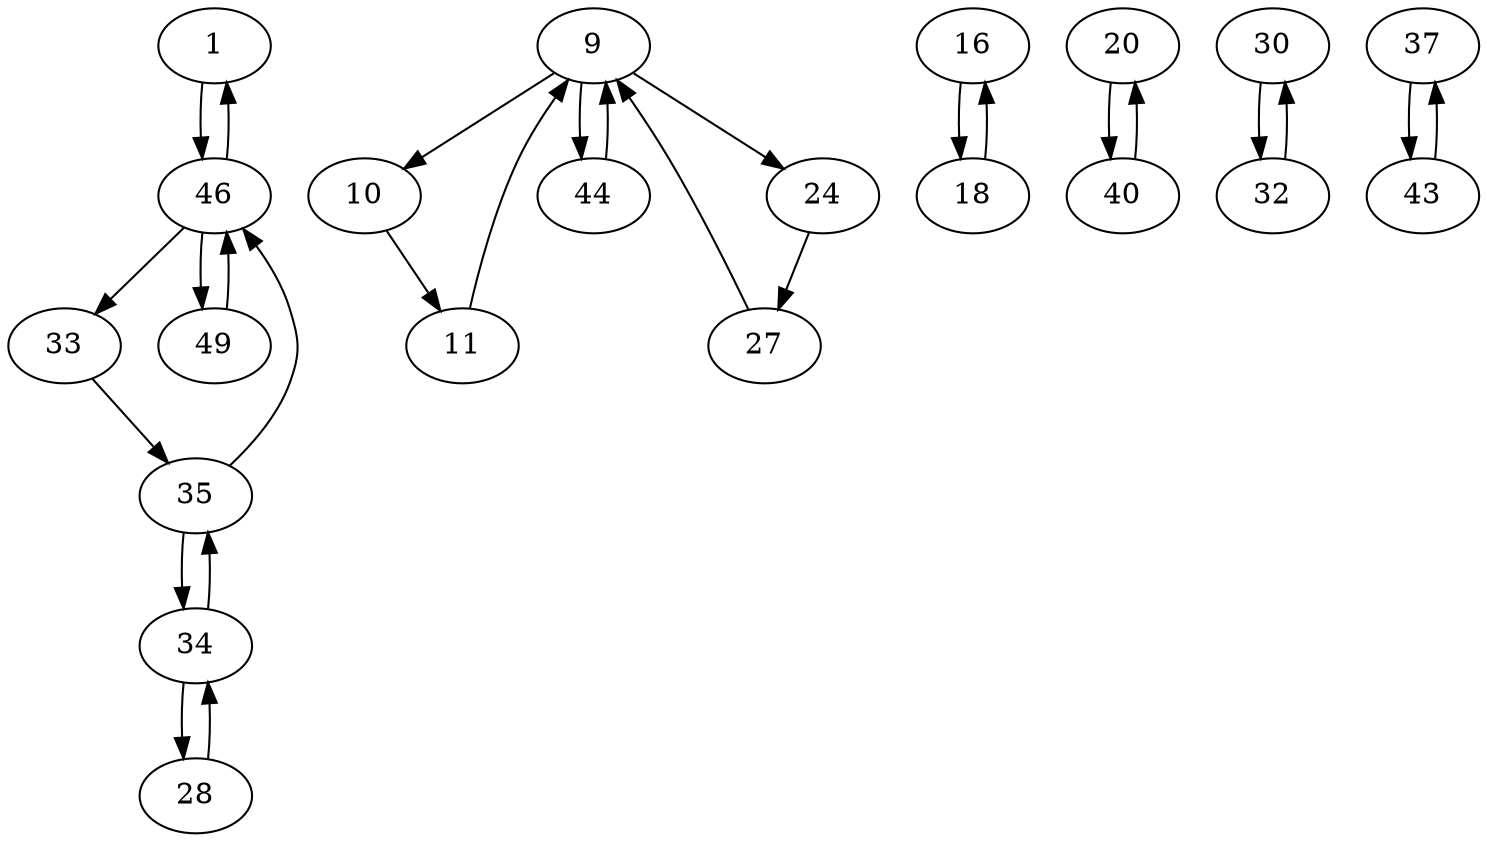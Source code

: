 digraph G {
  1 -> 46;
  9 -> 10;
  9 -> 24;
  9 -> 44;
  10 -> 11;
  11 -> 9;
  16 -> 18;
  18 -> 16;
  20 -> 40;
  24 -> 27;
  27 -> 9;
  28 -> 34;
  30 -> 32;
  32 -> 30;
  33 -> 35;
  34 -> 28;
  34 -> 35;
  35 -> 34;
  35 -> 46;
  37 -> 43;
  40 -> 20;
  43 -> 37;
  44 -> 9;
  46 -> 1;
  46 -> 33;
  46 -> 49;
  49 -> 46;
}